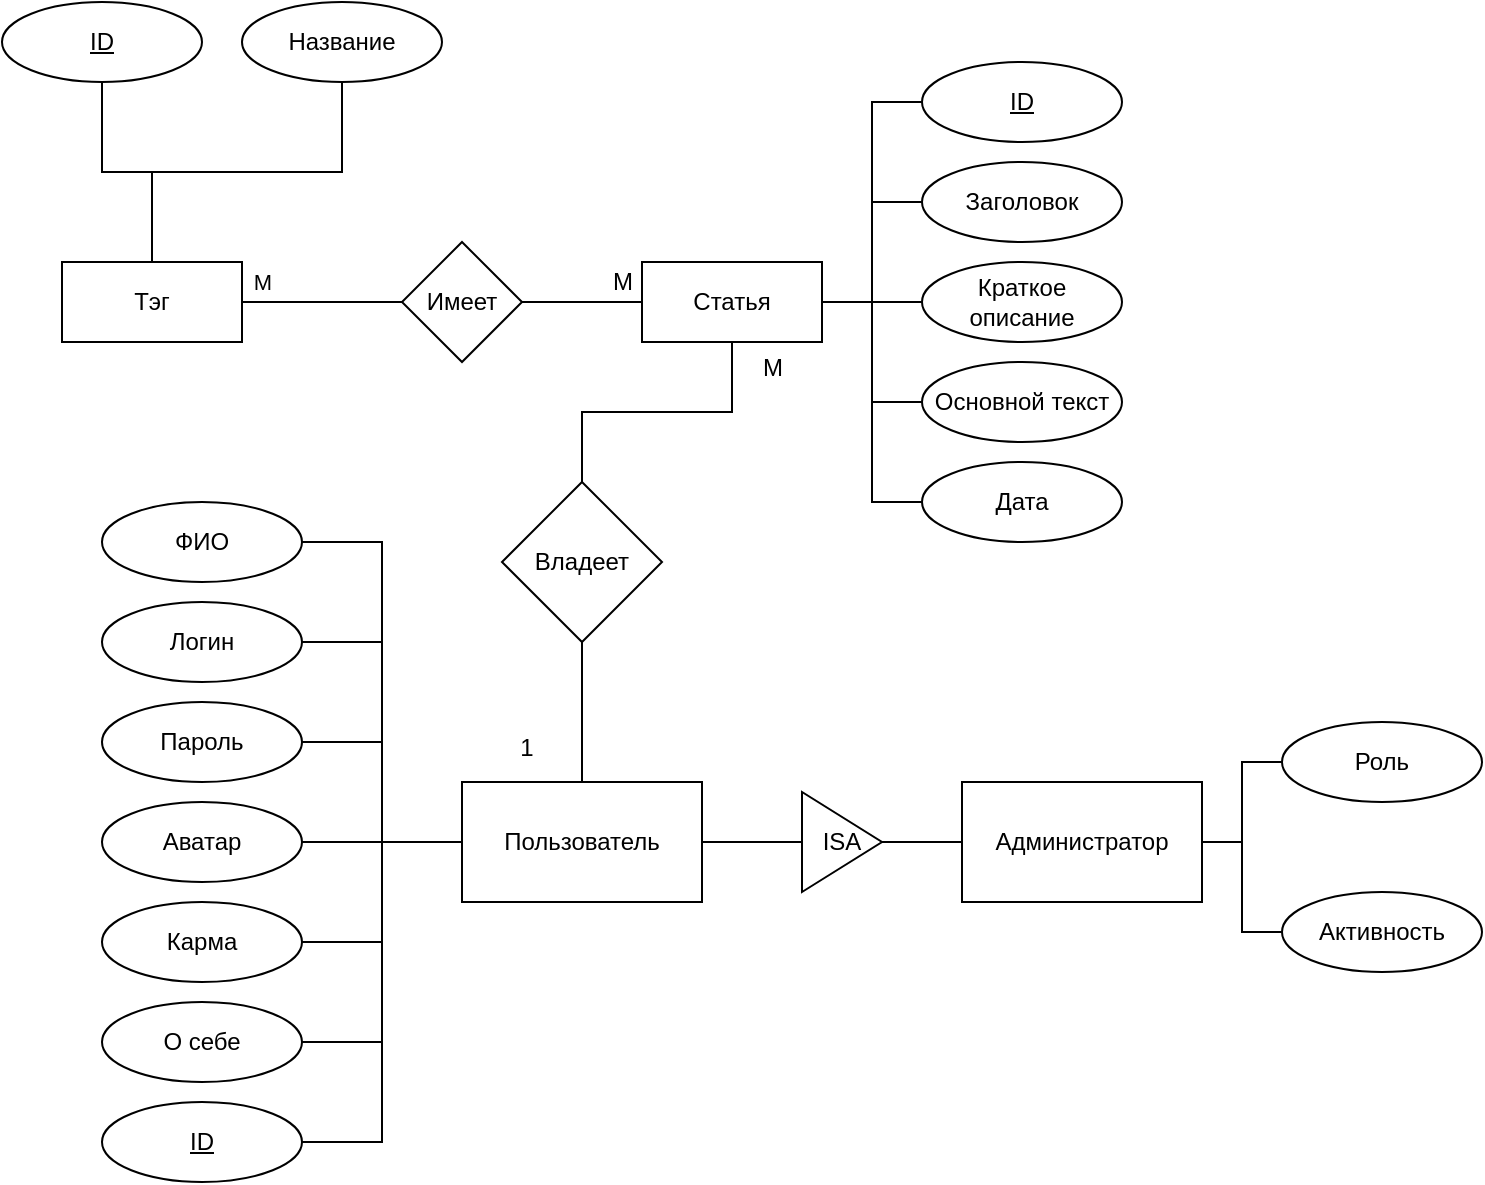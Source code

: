 <mxfile version="12.9.10" type="device" pages="2"><diagram id="lEowjX8ViLd82cncgzZ5" name="er"><mxGraphModel dx="946" dy="725" grid="1" gridSize="10" guides="1" tooltips="1" connect="1" arrows="1" fold="1" page="1" pageScale="1" pageWidth="827" pageHeight="1169" math="0" shadow="0"><root><mxCell id="0"/><mxCell id="1" parent="0"/><mxCell id="kFiDYUsqd3SKsw2E43Vf-11" style="edgeStyle=orthogonalEdgeStyle;rounded=0;orthogonalLoop=1;jettySize=auto;html=1;entryX=1;entryY=0.5;entryDx=0;entryDy=0;endArrow=none;endFill=0;" parent="1" source="kFiDYUsqd3SKsw2E43Vf-1" target="kFiDYUsqd3SKsw2E43Vf-6" edge="1"><mxGeometry relative="1" as="geometry"/></mxCell><mxCell id="kFiDYUsqd3SKsw2E43Vf-12" style="edgeStyle=orthogonalEdgeStyle;rounded=0;orthogonalLoop=1;jettySize=auto;html=1;entryX=1;entryY=0.5;entryDx=0;entryDy=0;endArrow=none;endFill=0;" parent="1" source="kFiDYUsqd3SKsw2E43Vf-1" target="kFiDYUsqd3SKsw2E43Vf-7" edge="1"><mxGeometry relative="1" as="geometry"/></mxCell><mxCell id="kFiDYUsqd3SKsw2E43Vf-13" style="edgeStyle=orthogonalEdgeStyle;rounded=0;orthogonalLoop=1;jettySize=auto;html=1;entryX=1;entryY=0.5;entryDx=0;entryDy=0;endArrow=none;endFill=0;" parent="1" source="kFiDYUsqd3SKsw2E43Vf-1" target="kFiDYUsqd3SKsw2E43Vf-8" edge="1"><mxGeometry relative="1" as="geometry"/></mxCell><mxCell id="kFiDYUsqd3SKsw2E43Vf-14" style="edgeStyle=orthogonalEdgeStyle;rounded=0;orthogonalLoop=1;jettySize=auto;html=1;entryX=1;entryY=0.5;entryDx=0;entryDy=0;endArrow=none;endFill=0;" parent="1" source="kFiDYUsqd3SKsw2E43Vf-1" target="kFiDYUsqd3SKsw2E43Vf-9" edge="1"><mxGeometry relative="1" as="geometry"/></mxCell><mxCell id="kFiDYUsqd3SKsw2E43Vf-25" style="edgeStyle=orthogonalEdgeStyle;rounded=0;orthogonalLoop=1;jettySize=auto;html=1;endArrow=none;endFill=0;" parent="1" source="kFiDYUsqd3SKsw2E43Vf-1" target="kFiDYUsqd3SKsw2E43Vf-24" edge="1"><mxGeometry relative="1" as="geometry"/></mxCell><mxCell id="kFiDYUsqd3SKsw2E43Vf-28" value="1" style="text;html=1;align=center;verticalAlign=middle;resizable=0;points=[];" parent="kFiDYUsqd3SKsw2E43Vf-25" vertex="1" connectable="0"><mxGeometry x="0.217" relative="1" as="geometry"><mxPoint x="-28" y="25" as="offset"/></mxGeometry></mxCell><mxCell id="kFiDYUsqd3SKsw2E43Vf-36" style="edgeStyle=orthogonalEdgeStyle;rounded=0;orthogonalLoop=1;jettySize=auto;html=1;entryX=1;entryY=0.5;entryDx=0;entryDy=0;endArrow=none;endFill=0;" parent="1" source="kFiDYUsqd3SKsw2E43Vf-1" target="kFiDYUsqd3SKsw2E43Vf-35" edge="1"><mxGeometry relative="1" as="geometry"/></mxCell><mxCell id="kFiDYUsqd3SKsw2E43Vf-52" style="edgeStyle=orthogonalEdgeStyle;rounded=0;orthogonalLoop=1;jettySize=auto;html=1;entryX=1;entryY=0.5;entryDx=0;entryDy=0;endArrow=none;endFill=0;" parent="1" source="kFiDYUsqd3SKsw2E43Vf-1" target="kFiDYUsqd3SKsw2E43Vf-51" edge="1"><mxGeometry relative="1" as="geometry"/></mxCell><mxCell id="kFiDYUsqd3SKsw2E43Vf-1" value="Пользователь" style="rounded=0;whiteSpace=wrap;html=1;" parent="1" vertex="1"><mxGeometry x="240" y="560" width="120" height="60" as="geometry"/></mxCell><mxCell id="kFiDYUsqd3SKsw2E43Vf-18" style="edgeStyle=orthogonalEdgeStyle;rounded=0;orthogonalLoop=1;jettySize=auto;html=1;entryX=1;entryY=0.5;entryDx=0;entryDy=0;endArrow=none;endFill=0;" parent="1" source="kFiDYUsqd3SKsw2E43Vf-2" target="kFiDYUsqd3SKsw2E43Vf-16" edge="1"><mxGeometry relative="1" as="geometry"/></mxCell><mxCell id="kFiDYUsqd3SKsw2E43Vf-22" style="edgeStyle=orthogonalEdgeStyle;rounded=0;orthogonalLoop=1;jettySize=auto;html=1;endArrow=none;endFill=0;" parent="1" source="kFiDYUsqd3SKsw2E43Vf-2" target="kFiDYUsqd3SKsw2E43Vf-20" edge="1"><mxGeometry relative="1" as="geometry"/></mxCell><mxCell id="kFiDYUsqd3SKsw2E43Vf-23" style="edgeStyle=orthogonalEdgeStyle;rounded=0;orthogonalLoop=1;jettySize=auto;html=1;endArrow=none;endFill=0;" parent="1" source="kFiDYUsqd3SKsw2E43Vf-2" target="kFiDYUsqd3SKsw2E43Vf-21" edge="1"><mxGeometry relative="1" as="geometry"/></mxCell><mxCell id="kFiDYUsqd3SKsw2E43Vf-2" value="Администратор" style="rounded=0;whiteSpace=wrap;html=1;" parent="1" vertex="1"><mxGeometry x="490" y="560" width="120" height="60" as="geometry"/></mxCell><mxCell id="kFiDYUsqd3SKsw2E43Vf-45" style="edgeStyle=orthogonalEdgeStyle;rounded=0;orthogonalLoop=1;jettySize=auto;html=1;entryX=0;entryY=0.5;entryDx=0;entryDy=0;endArrow=none;endFill=0;" parent="1" source="kFiDYUsqd3SKsw2E43Vf-3" target="kFiDYUsqd3SKsw2E43Vf-40" edge="1"><mxGeometry relative="1" as="geometry"/></mxCell><mxCell id="kFiDYUsqd3SKsw2E43Vf-46" style="edgeStyle=orthogonalEdgeStyle;rounded=0;orthogonalLoop=1;jettySize=auto;html=1;entryX=0;entryY=0.5;entryDx=0;entryDy=0;endArrow=none;endFill=0;" parent="1" source="kFiDYUsqd3SKsw2E43Vf-3" target="kFiDYUsqd3SKsw2E43Vf-41" edge="1"><mxGeometry relative="1" as="geometry"/></mxCell><mxCell id="kFiDYUsqd3SKsw2E43Vf-48" style="edgeStyle=orthogonalEdgeStyle;rounded=0;orthogonalLoop=1;jettySize=auto;html=1;entryX=0;entryY=0.5;entryDx=0;entryDy=0;endArrow=none;endFill=0;" parent="1" source="kFiDYUsqd3SKsw2E43Vf-3" target="kFiDYUsqd3SKsw2E43Vf-42" edge="1"><mxGeometry relative="1" as="geometry"/></mxCell><mxCell id="kFiDYUsqd3SKsw2E43Vf-49" style="edgeStyle=orthogonalEdgeStyle;rounded=0;orthogonalLoop=1;jettySize=auto;html=1;entryX=0;entryY=0.5;entryDx=0;entryDy=0;endArrow=none;endFill=0;" parent="1" source="kFiDYUsqd3SKsw2E43Vf-3" target="kFiDYUsqd3SKsw2E43Vf-43" edge="1"><mxGeometry relative="1" as="geometry"/></mxCell><mxCell id="kFiDYUsqd3SKsw2E43Vf-50" style="edgeStyle=orthogonalEdgeStyle;rounded=0;orthogonalLoop=1;jettySize=auto;html=1;entryX=0;entryY=0.5;entryDx=0;entryDy=0;endArrow=none;endFill=0;" parent="1" source="kFiDYUsqd3SKsw2E43Vf-3" target="kFiDYUsqd3SKsw2E43Vf-44" edge="1"><mxGeometry relative="1" as="geometry"/></mxCell><mxCell id="kFiDYUsqd3SKsw2E43Vf-3" value="Статья" style="rounded=0;whiteSpace=wrap;html=1;" parent="1" vertex="1"><mxGeometry x="330" y="300" width="90" height="40" as="geometry"/></mxCell><mxCell id="kFiDYUsqd3SKsw2E43Vf-38" style="edgeStyle=orthogonalEdgeStyle;rounded=0;orthogonalLoop=1;jettySize=auto;html=1;endArrow=none;endFill=0;" parent="1" source="kFiDYUsqd3SKsw2E43Vf-4" target="kFiDYUsqd3SKsw2E43Vf-34" edge="1"><mxGeometry relative="1" as="geometry"/></mxCell><mxCell id="kFiDYUsqd3SKsw2E43Vf-39" style="edgeStyle=orthogonalEdgeStyle;rounded=0;orthogonalLoop=1;jettySize=auto;html=1;endArrow=none;endFill=0;" parent="1" source="kFiDYUsqd3SKsw2E43Vf-4" target="kFiDYUsqd3SKsw2E43Vf-37" edge="1"><mxGeometry relative="1" as="geometry"/></mxCell><mxCell id="kFiDYUsqd3SKsw2E43Vf-4" value="Тэг" style="rounded=0;whiteSpace=wrap;html=1;" parent="1" vertex="1"><mxGeometry x="40" y="300" width="90" height="40" as="geometry"/></mxCell><mxCell id="kFiDYUsqd3SKsw2E43Vf-10" style="edgeStyle=orthogonalEdgeStyle;rounded=0;orthogonalLoop=1;jettySize=auto;html=1;entryX=0;entryY=0.5;entryDx=0;entryDy=0;endArrow=none;endFill=0;" parent="1" source="kFiDYUsqd3SKsw2E43Vf-5" target="kFiDYUsqd3SKsw2E43Vf-1" edge="1"><mxGeometry relative="1" as="geometry"/></mxCell><mxCell id="kFiDYUsqd3SKsw2E43Vf-5" value="Логин" style="ellipse;whiteSpace=wrap;html=1;" parent="1" vertex="1"><mxGeometry x="60" y="470" width="100" height="40" as="geometry"/></mxCell><mxCell id="kFiDYUsqd3SKsw2E43Vf-6" value="Пароль" style="ellipse;whiteSpace=wrap;html=1;" parent="1" vertex="1"><mxGeometry x="60" y="520" width="100" height="40" as="geometry"/></mxCell><mxCell id="kFiDYUsqd3SKsw2E43Vf-7" value="Аватар" style="ellipse;whiteSpace=wrap;html=1;" parent="1" vertex="1"><mxGeometry x="60" y="570" width="100" height="40" as="geometry"/></mxCell><mxCell id="kFiDYUsqd3SKsw2E43Vf-8" value="Карма" style="ellipse;whiteSpace=wrap;html=1;" parent="1" vertex="1"><mxGeometry x="60" y="620" width="100" height="40" as="geometry"/></mxCell><mxCell id="kFiDYUsqd3SKsw2E43Vf-9" value="О себе" style="ellipse;whiteSpace=wrap;html=1;" parent="1" vertex="1"><mxGeometry x="60" y="670" width="100" height="40" as="geometry"/></mxCell><mxCell id="kFiDYUsqd3SKsw2E43Vf-19" style="edgeStyle=orthogonalEdgeStyle;rounded=0;orthogonalLoop=1;jettySize=auto;html=1;entryX=1;entryY=0.5;entryDx=0;entryDy=0;endArrow=none;endFill=0;" parent="1" source="kFiDYUsqd3SKsw2E43Vf-16" target="kFiDYUsqd3SKsw2E43Vf-1" edge="1"><mxGeometry relative="1" as="geometry"/></mxCell><mxCell id="kFiDYUsqd3SKsw2E43Vf-16" value="ISA" style="triangle;whiteSpace=wrap;html=1;flipV=1;flipH=0;" parent="1" vertex="1"><mxGeometry x="410" y="565" width="40" height="50" as="geometry"/></mxCell><mxCell id="kFiDYUsqd3SKsw2E43Vf-20" value="Роль" style="ellipse;whiteSpace=wrap;html=1;" parent="1" vertex="1"><mxGeometry x="650" y="530" width="100" height="40" as="geometry"/></mxCell><mxCell id="kFiDYUsqd3SKsw2E43Vf-21" value="Активность" style="ellipse;whiteSpace=wrap;html=1;" parent="1" vertex="1"><mxGeometry x="650" y="615" width="100" height="40" as="geometry"/></mxCell><mxCell id="kFiDYUsqd3SKsw2E43Vf-26" style="edgeStyle=orthogonalEdgeStyle;rounded=0;orthogonalLoop=1;jettySize=auto;html=1;endArrow=none;endFill=0;" parent="1" source="kFiDYUsqd3SKsw2E43Vf-24" target="kFiDYUsqd3SKsw2E43Vf-3" edge="1"><mxGeometry relative="1" as="geometry"/></mxCell><mxCell id="kFiDYUsqd3SKsw2E43Vf-27" value="М" style="text;html=1;align=center;verticalAlign=middle;resizable=0;points=[];" parent="kFiDYUsqd3SKsw2E43Vf-26" vertex="1" connectable="0"><mxGeometry x="-0.527" y="2" relative="1" as="geometry"><mxPoint x="97" y="-23" as="offset"/></mxGeometry></mxCell><mxCell id="kFiDYUsqd3SKsw2E43Vf-24" value="Владеет" style="rhombus;whiteSpace=wrap;html=1;" parent="1" vertex="1"><mxGeometry x="260" y="410" width="80" height="80" as="geometry"/></mxCell><mxCell id="kFiDYUsqd3SKsw2E43Vf-30" style="edgeStyle=orthogonalEdgeStyle;rounded=0;orthogonalLoop=1;jettySize=auto;html=1;entryX=0;entryY=0.5;entryDx=0;entryDy=0;endArrow=none;endFill=0;" parent="1" source="kFiDYUsqd3SKsw2E43Vf-29" target="kFiDYUsqd3SKsw2E43Vf-3" edge="1"><mxGeometry relative="1" as="geometry"/></mxCell><mxCell id="kFiDYUsqd3SKsw2E43Vf-32" value="&lt;span style=&quot;color: rgba(0 , 0 , 0 , 0) ; font-family: monospace ; font-size: 0px&quot;&gt;%3CmxGraphModel%3E%3Croot%3E%3CmxCell%20id%3D%220%22%2F%3E%3CmxCell%20id%3D%221%22%20parent%3D%220%22%2F%3E%3CmxCell%20id%3D%222%22%20value%3D%22%22%20style%3D%22ellipse%3BwhiteSpace%3Dwrap%3Bhtml%3D1%3B%22%20vertex%3D%221%22%20parent%3D%221%22%3E%3CmxGeometry%20x%3D%22100%22%20y%3D%22580%22%20width%3D%22100%22%20height%3D%2240%22%20as%3D%22geometry%22%2F%3E%3C%2FmxCell%3E%3C%2Froot%3E%3C%2FmxGraphModel%3М&lt;/span&gt;" style="text;html=1;align=center;verticalAlign=middle;resizable=0;points=[];" parent="kFiDYUsqd3SKsw2E43Vf-30" vertex="1" connectable="0"><mxGeometry x="-0.233" y="4" relative="1" as="geometry"><mxPoint as="offset"/></mxGeometry></mxCell><mxCell id="kFiDYUsqd3SKsw2E43Vf-33" value="М" style="text;html=1;align=center;verticalAlign=middle;resizable=0;points=[];" parent="kFiDYUsqd3SKsw2E43Vf-30" vertex="1" connectable="0"><mxGeometry x="0.033" relative="1" as="geometry"><mxPoint x="19" y="-10" as="offset"/></mxGeometry></mxCell><mxCell id="kFiDYUsqd3SKsw2E43Vf-31" value="М" style="edgeStyle=orthogonalEdgeStyle;rounded=0;orthogonalLoop=1;jettySize=auto;html=1;entryX=1;entryY=0.5;entryDx=0;entryDy=0;endArrow=none;endFill=0;" parent="1" source="kFiDYUsqd3SKsw2E43Vf-29" target="kFiDYUsqd3SKsw2E43Vf-4" edge="1"><mxGeometry x="0.75" y="-10" relative="1" as="geometry"><mxPoint as="offset"/></mxGeometry></mxCell><mxCell id="kFiDYUsqd3SKsw2E43Vf-29" value="Имеет" style="rhombus;whiteSpace=wrap;html=1;" parent="1" vertex="1"><mxGeometry x="210" y="290" width="60" height="60" as="geometry"/></mxCell><mxCell id="kFiDYUsqd3SKsw2E43Vf-34" value="&lt;u&gt;ID&lt;/u&gt;" style="ellipse;whiteSpace=wrap;html=1;" parent="1" vertex="1"><mxGeometry x="10" y="170" width="100" height="40" as="geometry"/></mxCell><mxCell id="kFiDYUsqd3SKsw2E43Vf-35" value="&lt;u&gt;ID&lt;/u&gt;" style="ellipse;whiteSpace=wrap;html=1;" parent="1" vertex="1"><mxGeometry x="60" y="720" width="100" height="40" as="geometry"/></mxCell><mxCell id="kFiDYUsqd3SKsw2E43Vf-37" value="Название" style="ellipse;whiteSpace=wrap;html=1;" parent="1" vertex="1"><mxGeometry x="130" y="170" width="100" height="40" as="geometry"/></mxCell><mxCell id="kFiDYUsqd3SKsw2E43Vf-40" value="&lt;u&gt;ID&lt;/u&gt;" style="ellipse;whiteSpace=wrap;html=1;" parent="1" vertex="1"><mxGeometry x="470" y="200" width="100" height="40" as="geometry"/></mxCell><mxCell id="kFiDYUsqd3SKsw2E43Vf-41" value="Заголовок" style="ellipse;whiteSpace=wrap;html=1;" parent="1" vertex="1"><mxGeometry x="470" y="250" width="100" height="40" as="geometry"/></mxCell><mxCell id="kFiDYUsqd3SKsw2E43Vf-42" value="Краткое описание" style="ellipse;whiteSpace=wrap;html=1;" parent="1" vertex="1"><mxGeometry x="470" y="300" width="100" height="40" as="geometry"/></mxCell><mxCell id="kFiDYUsqd3SKsw2E43Vf-43" value="Основной текст" style="ellipse;whiteSpace=wrap;html=1;" parent="1" vertex="1"><mxGeometry x="470" y="350" width="100" height="40" as="geometry"/></mxCell><mxCell id="kFiDYUsqd3SKsw2E43Vf-44" value="Дата" style="ellipse;whiteSpace=wrap;html=1;" parent="1" vertex="1"><mxGeometry x="470" y="400" width="100" height="40" as="geometry"/></mxCell><mxCell id="kFiDYUsqd3SKsw2E43Vf-51" value="ФИО" style="ellipse;whiteSpace=wrap;html=1;" parent="1" vertex="1"><mxGeometry x="60" y="420" width="100" height="40" as="geometry"/></mxCell></root></mxGraphModel></diagram><diagram id="6i7aoUXp38HvsLwtmIfR" name="xml"><mxGraphModel dx="946" dy="725" grid="1" gridSize="10" guides="1" tooltips="1" connect="1" arrows="1" fold="1" page="1" pageScale="1" pageWidth="827" pageHeight="1169" math="0" shadow="0"><root><mxCell id="UHsbfCLpisCZOgm-Kiiq-0"/><mxCell id="UHsbfCLpisCZOgm-Kiiq-1" parent="UHsbfCLpisCZOgm-Kiiq-0"/><mxCell id="_sP8J8ToSwRJMClWZIQv-33" style="rounded=0;orthogonalLoop=1;jettySize=auto;html=1;endArrow=blockThin;endFill=1;" parent="UHsbfCLpisCZOgm-Kiiq-1" source="_sP8J8ToSwRJMClWZIQv-0" target="_sP8J8ToSwRJMClWZIQv-2" edge="1"><mxGeometry relative="1" as="geometry"/></mxCell><mxCell id="_sP8J8ToSwRJMClWZIQv-34" style="edgeStyle=none;rounded=0;orthogonalLoop=1;jettySize=auto;html=1;endArrow=blockThin;endFill=1;" parent="UHsbfCLpisCZOgm-Kiiq-1" source="_sP8J8ToSwRJMClWZIQv-0" target="_sP8J8ToSwRJMClWZIQv-3" edge="1"><mxGeometry relative="1" as="geometry"/></mxCell><mxCell id="_sP8J8ToSwRJMClWZIQv-35" style="edgeStyle=none;rounded=0;orthogonalLoop=1;jettySize=auto;html=1;entryX=0;entryY=0;entryDx=0;entryDy=0;endArrow=blockThin;endFill=1;" parent="UHsbfCLpisCZOgm-Kiiq-1" source="_sP8J8ToSwRJMClWZIQv-0" target="_sP8J8ToSwRJMClWZIQv-4" edge="1"><mxGeometry relative="1" as="geometry"/></mxCell><mxCell id="_sP8J8ToSwRJMClWZIQv-0" value="" style="ellipse;whiteSpace=wrap;html=1;aspect=fixed;" parent="UHsbfCLpisCZOgm-Kiiq-1" vertex="1"><mxGeometry x="414" y="40" width="30" height="30" as="geometry"/></mxCell><mxCell id="_sP8J8ToSwRJMClWZIQv-44" style="edgeStyle=none;rounded=0;orthogonalLoop=1;jettySize=auto;html=1;endArrow=blockThin;endFill=1;" parent="UHsbfCLpisCZOgm-Kiiq-1" source="_sP8J8ToSwRJMClWZIQv-2" target="_sP8J8ToSwRJMClWZIQv-24" edge="1"><mxGeometry relative="1" as="geometry"/></mxCell><mxCell id="_sP8J8ToSwRJMClWZIQv-67" value="middle_name" style="text;html=1;align=center;verticalAlign=middle;resizable=0;points=[];" parent="_sP8J8ToSwRJMClWZIQv-44" vertex="1" connectable="0"><mxGeometry x="0.714" y="-4" relative="1" as="geometry"><mxPoint y="-20.59" as="offset"/></mxGeometry></mxCell><mxCell id="_sP8J8ToSwRJMClWZIQv-45" style="edgeStyle=none;rounded=0;orthogonalLoop=1;jettySize=auto;html=1;endArrow=blockThin;endFill=1;" parent="UHsbfCLpisCZOgm-Kiiq-1" source="_sP8J8ToSwRJMClWZIQv-2" target="_sP8J8ToSwRJMClWZIQv-23" edge="1"><mxGeometry relative="1" as="geometry"/></mxCell><mxCell id="_sP8J8ToSwRJMClWZIQv-66" value="last_name" style="text;html=1;align=center;verticalAlign=middle;resizable=0;points=[];" parent="_sP8J8ToSwRJMClWZIQv-45" vertex="1" connectable="0"><mxGeometry x="0.495" y="-1" relative="1" as="geometry"><mxPoint x="6.64" y="-7.49" as="offset"/></mxGeometry></mxCell><mxCell id="_sP8J8ToSwRJMClWZIQv-46" style="edgeStyle=none;rounded=0;orthogonalLoop=1;jettySize=auto;html=1;endArrow=blockThin;endFill=1;" parent="UHsbfCLpisCZOgm-Kiiq-1" source="_sP8J8ToSwRJMClWZIQv-2" target="_sP8J8ToSwRJMClWZIQv-22" edge="1"><mxGeometry relative="1" as="geometry"/></mxCell><mxCell id="_sP8J8ToSwRJMClWZIQv-65" value="first_name" style="text;html=1;align=center;verticalAlign=middle;resizable=0;points=[];" parent="_sP8J8ToSwRJMClWZIQv-46" vertex="1" connectable="0"><mxGeometry x="0.79" y="-1" relative="1" as="geometry"><mxPoint as="offset"/></mxGeometry></mxCell><mxCell id="_sP8J8ToSwRJMClWZIQv-47" style="edgeStyle=none;rounded=0;orthogonalLoop=1;jettySize=auto;html=1;endArrow=blockThin;endFill=1;" parent="UHsbfCLpisCZOgm-Kiiq-1" source="_sP8J8ToSwRJMClWZIQv-2" target="_sP8J8ToSwRJMClWZIQv-21" edge="1"><mxGeometry relative="1" as="geometry"/></mxCell><mxCell id="_sP8J8ToSwRJMClWZIQv-64" value="login" style="text;html=1;align=center;verticalAlign=middle;resizable=0;points=[];" parent="_sP8J8ToSwRJMClWZIQv-47" vertex="1" connectable="0"><mxGeometry x="0.714" y="2" relative="1" as="geometry"><mxPoint as="offset"/></mxGeometry></mxCell><mxCell id="_sP8J8ToSwRJMClWZIQv-48" style="edgeStyle=none;rounded=0;orthogonalLoop=1;jettySize=auto;html=1;endArrow=blockThin;endFill=1;" parent="UHsbfCLpisCZOgm-Kiiq-1" source="_sP8J8ToSwRJMClWZIQv-2" target="_sP8J8ToSwRJMClWZIQv-20" edge="1"><mxGeometry relative="1" as="geometry"/></mxCell><mxCell id="_sP8J8ToSwRJMClWZIQv-63" value="password" style="text;html=1;align=center;verticalAlign=middle;resizable=0;points=[];" parent="_sP8J8ToSwRJMClWZIQv-48" vertex="1" connectable="0"><mxGeometry x="0.587" y="-3" relative="1" as="geometry"><mxPoint as="offset"/></mxGeometry></mxCell><mxCell id="_sP8J8ToSwRJMClWZIQv-49" style="edgeStyle=none;rounded=0;orthogonalLoop=1;jettySize=auto;html=1;endArrow=blockThin;endFill=1;" parent="UHsbfCLpisCZOgm-Kiiq-1" source="_sP8J8ToSwRJMClWZIQv-2" target="_sP8J8ToSwRJMClWZIQv-19" edge="1"><mxGeometry relative="1" as="geometry"/></mxCell><mxCell id="_sP8J8ToSwRJMClWZIQv-62" value="avatar" style="text;html=1;align=center;verticalAlign=middle;resizable=0;points=[];" parent="_sP8J8ToSwRJMClWZIQv-49" vertex="1" connectable="0"><mxGeometry x="0.519" y="-2" relative="1" as="geometry"><mxPoint y="-1" as="offset"/></mxGeometry></mxCell><mxCell id="_sP8J8ToSwRJMClWZIQv-50" style="edgeStyle=none;rounded=0;orthogonalLoop=1;jettySize=auto;html=1;endArrow=blockThin;endFill=1;" parent="UHsbfCLpisCZOgm-Kiiq-1" source="_sP8J8ToSwRJMClWZIQv-2" target="_sP8J8ToSwRJMClWZIQv-8" edge="1"><mxGeometry relative="1" as="geometry"/></mxCell><mxCell id="_sP8J8ToSwRJMClWZIQv-61" value="karma" style="text;html=1;align=center;verticalAlign=middle;resizable=0;points=[];" parent="_sP8J8ToSwRJMClWZIQv-50" vertex="1" connectable="0"><mxGeometry x="0.365" y="-1" relative="1" as="geometry"><mxPoint as="offset"/></mxGeometry></mxCell><mxCell id="_sP8J8ToSwRJMClWZIQv-51" style="edgeStyle=none;rounded=0;orthogonalLoop=1;jettySize=auto;html=1;endArrow=blockThin;endFill=1;" parent="UHsbfCLpisCZOgm-Kiiq-1" source="_sP8J8ToSwRJMClWZIQv-2" target="_sP8J8ToSwRJMClWZIQv-7" edge="1"><mxGeometry relative="1" as="geometry"/></mxCell><mxCell id="_sP8J8ToSwRJMClWZIQv-60" value="about" style="text;html=1;align=center;verticalAlign=middle;resizable=0;points=[];" parent="_sP8J8ToSwRJMClWZIQv-51" vertex="1" connectable="0"><mxGeometry x="0.585" relative="1" as="geometry"><mxPoint as="offset"/></mxGeometry></mxCell><mxCell id="_sP8J8ToSwRJMClWZIQv-52" style="edgeStyle=none;rounded=0;orthogonalLoop=1;jettySize=auto;html=1;endArrow=blockThin;endFill=1;" parent="UHsbfCLpisCZOgm-Kiiq-1" source="_sP8J8ToSwRJMClWZIQv-2" target="_sP8J8ToSwRJMClWZIQv-6" edge="1"><mxGeometry relative="1" as="geometry"/></mxCell><mxCell id="_sP8J8ToSwRJMClWZIQv-59" value="ID" style="text;html=1;align=center;verticalAlign=middle;resizable=0;points=[];" parent="_sP8J8ToSwRJMClWZIQv-52" vertex="1" connectable="0"><mxGeometry x="0.169" y="-1" relative="1" as="geometry"><mxPoint as="offset"/></mxGeometry></mxCell><mxCell id="1_r6VEVIUleIMH9D5X8i-0" style="edgeStyle=none;rounded=0;orthogonalLoop=1;jettySize=auto;html=1;endArrow=blockThin;endFill=1;" parent="UHsbfCLpisCZOgm-Kiiq-1" source="_sP8J8ToSwRJMClWZIQv-2" target="_sP8J8ToSwRJMClWZIQv-3" edge="1"><mxGeometry relative="1" as="geometry"/></mxCell><mxCell id="1_r6VEVIUleIMH9D5X8i-1" value="Владеет" style="text;html=1;align=center;verticalAlign=middle;resizable=0;points=[];" parent="1_r6VEVIUleIMH9D5X8i-0" vertex="1" connectable="0"><mxGeometry x="0.139" y="1" relative="1" as="geometry"><mxPoint x="-9" y="-14" as="offset"/></mxGeometry></mxCell><mxCell id="_sP8J8ToSwRJMClWZIQv-2" value="" style="ellipse;whiteSpace=wrap;html=1;aspect=fixed;" parent="UHsbfCLpisCZOgm-Kiiq-1" vertex="1"><mxGeometry x="210" y="180" width="30" height="30" as="geometry"/></mxCell><mxCell id="_sP8J8ToSwRJMClWZIQv-39" style="edgeStyle=none;rounded=0;orthogonalLoop=1;jettySize=auto;html=1;endArrow=blockThin;endFill=1;" parent="UHsbfCLpisCZOgm-Kiiq-1" source="_sP8J8ToSwRJMClWZIQv-3" target="_sP8J8ToSwRJMClWZIQv-30" edge="1"><mxGeometry relative="1" as="geometry"/></mxCell><mxCell id="_sP8J8ToSwRJMClWZIQv-77" value="ID" style="text;html=1;align=center;verticalAlign=middle;resizable=0;points=[];" parent="_sP8J8ToSwRJMClWZIQv-39" vertex="1" connectable="0"><mxGeometry x="0.282" y="2" relative="1" as="geometry"><mxPoint as="offset"/></mxGeometry></mxCell><mxCell id="_sP8J8ToSwRJMClWZIQv-40" style="edgeStyle=none;rounded=0;orthogonalLoop=1;jettySize=auto;html=1;endArrow=blockThin;endFill=1;" parent="UHsbfCLpisCZOgm-Kiiq-1" source="_sP8J8ToSwRJMClWZIQv-3" target="_sP8J8ToSwRJMClWZIQv-29" edge="1"><mxGeometry relative="1" as="geometry"/></mxCell><mxCell id="_sP8J8ToSwRJMClWZIQv-79" value="header" style="text;html=1;align=center;verticalAlign=middle;resizable=0;points=[];" parent="_sP8J8ToSwRJMClWZIQv-40" vertex="1" connectable="0"><mxGeometry x="0.167" y="2" relative="1" as="geometry"><mxPoint as="offset"/></mxGeometry></mxCell><mxCell id="_sP8J8ToSwRJMClWZIQv-41" style="edgeStyle=none;rounded=0;orthogonalLoop=1;jettySize=auto;html=1;endArrow=blockThin;endFill=1;" parent="UHsbfCLpisCZOgm-Kiiq-1" source="_sP8J8ToSwRJMClWZIQv-3" target="_sP8J8ToSwRJMClWZIQv-28" edge="1"><mxGeometry relative="1" as="geometry"/></mxCell><mxCell id="_sP8J8ToSwRJMClWZIQv-81" value="short_topic" style="text;html=1;align=center;verticalAlign=middle;resizable=0;points=[];" parent="_sP8J8ToSwRJMClWZIQv-41" vertex="1" connectable="0"><mxGeometry x="0.102" y="2" relative="1" as="geometry"><mxPoint x="-0.73" y="27.76" as="offset"/></mxGeometry></mxCell><mxCell id="_sP8J8ToSwRJMClWZIQv-42" style="edgeStyle=none;rounded=0;orthogonalLoop=1;jettySize=auto;html=1;endArrow=blockThin;endFill=1;" parent="UHsbfCLpisCZOgm-Kiiq-1" source="_sP8J8ToSwRJMClWZIQv-3" target="_sP8J8ToSwRJMClWZIQv-27" edge="1"><mxGeometry relative="1" as="geometry"/></mxCell><mxCell id="_sP8J8ToSwRJMClWZIQv-82" value="main_topic" style="text;html=1;align=center;verticalAlign=middle;resizable=0;points=[];" parent="_sP8J8ToSwRJMClWZIQv-42" vertex="1" connectable="0"><mxGeometry x="0.409" y="2" relative="1" as="geometry"><mxPoint as="offset"/></mxGeometry></mxCell><mxCell id="_sP8J8ToSwRJMClWZIQv-43" style="edgeStyle=none;rounded=0;orthogonalLoop=1;jettySize=auto;html=1;endArrow=blockThin;endFill=1;" parent="UHsbfCLpisCZOgm-Kiiq-1" source="_sP8J8ToSwRJMClWZIQv-3" target="_sP8J8ToSwRJMClWZIQv-26" edge="1"><mxGeometry relative="1" as="geometry"/></mxCell><mxCell id="_sP8J8ToSwRJMClWZIQv-83" value="date" style="text;html=1;align=center;verticalAlign=middle;resizable=0;points=[];" parent="_sP8J8ToSwRJMClWZIQv-43" vertex="1" connectable="0"><mxGeometry x="-0.035" y="-1" relative="1" as="geometry"><mxPoint as="offset"/></mxGeometry></mxCell><mxCell id="1_r6VEVIUleIMH9D5X8i-2" style="edgeStyle=none;rounded=0;orthogonalLoop=1;jettySize=auto;html=1;entryX=0;entryY=0.5;entryDx=0;entryDy=0;endArrow=blockThin;endFill=1;" parent="UHsbfCLpisCZOgm-Kiiq-1" source="_sP8J8ToSwRJMClWZIQv-3" target="_sP8J8ToSwRJMClWZIQv-4" edge="1"><mxGeometry relative="1" as="geometry"/></mxCell><mxCell id="_sP8J8ToSwRJMClWZIQv-3" value="" style="ellipse;whiteSpace=wrap;html=1;aspect=fixed;" parent="UHsbfCLpisCZOgm-Kiiq-1" vertex="1"><mxGeometry x="484" y="180" width="30" height="30" as="geometry"/></mxCell><mxCell id="_sP8J8ToSwRJMClWZIQv-36" style="edgeStyle=none;rounded=0;orthogonalLoop=1;jettySize=auto;html=1;entryX=0;entryY=0;entryDx=0;entryDy=0;endArrow=blockThin;endFill=1;" parent="UHsbfCLpisCZOgm-Kiiq-1" source="_sP8J8ToSwRJMClWZIQv-4" target="_sP8J8ToSwRJMClWZIQv-32" edge="1"><mxGeometry relative="1" as="geometry"/></mxCell><mxCell id="_sP8J8ToSwRJMClWZIQv-71" value="ID" style="text;html=1;align=center;verticalAlign=middle;resizable=0;points=[];" parent="_sP8J8ToSwRJMClWZIQv-36" vertex="1" connectable="0"><mxGeometry x="-0.232" y="2" relative="1" as="geometry"><mxPoint as="offset"/></mxGeometry></mxCell><mxCell id="_sP8J8ToSwRJMClWZIQv-38" style="edgeStyle=none;rounded=0;orthogonalLoop=1;jettySize=auto;html=1;endArrow=blockThin;endFill=1;" parent="UHsbfCLpisCZOgm-Kiiq-1" source="_sP8J8ToSwRJMClWZIQv-4" target="_sP8J8ToSwRJMClWZIQv-31" edge="1"><mxGeometry relative="1" as="geometry"/></mxCell><mxCell id="_sP8J8ToSwRJMClWZIQv-72" value="name" style="text;html=1;align=center;verticalAlign=middle;resizable=0;points=[];" parent="_sP8J8ToSwRJMClWZIQv-38" vertex="1" connectable="0"><mxGeometry x="-0.039" y="-4" relative="1" as="geometry"><mxPoint as="offset"/></mxGeometry></mxCell><mxCell id="1_r6VEVIUleIMH9D5X8i-3" style="edgeStyle=none;rounded=0;orthogonalLoop=1;jettySize=auto;html=1;entryX=1;entryY=0.5;entryDx=0;entryDy=0;endArrow=blockThin;endFill=1;" parent="UHsbfCLpisCZOgm-Kiiq-1" source="_sP8J8ToSwRJMClWZIQv-4" target="_sP8J8ToSwRJMClWZIQv-3" edge="1"><mxGeometry relative="1" as="geometry"/></mxCell><mxCell id="1_r6VEVIUleIMH9D5X8i-4" value="Содержится" style="text;html=1;align=center;verticalAlign=middle;resizable=0;points=[];" parent="1_r6VEVIUleIMH9D5X8i-3" vertex="1" connectable="0"><mxGeometry x="-0.038" relative="1" as="geometry"><mxPoint x="-9" y="-15" as="offset"/></mxGeometry></mxCell><mxCell id="_sP8J8ToSwRJMClWZIQv-4" value="" style="ellipse;whiteSpace=wrap;html=1;aspect=fixed;" parent="UHsbfCLpisCZOgm-Kiiq-1" vertex="1"><mxGeometry x="620" y="180" width="30" height="30" as="geometry"/></mxCell><mxCell id="_sP8J8ToSwRJMClWZIQv-6" value="" style="ellipse;whiteSpace=wrap;html=1;aspect=fixed;" parent="UHsbfCLpisCZOgm-Kiiq-1" vertex="1"><mxGeometry x="40" y="260" width="30" height="30" as="geometry"/></mxCell><mxCell id="_sP8J8ToSwRJMClWZIQv-7" value="" style="ellipse;whiteSpace=wrap;html=1;aspect=fixed;" parent="UHsbfCLpisCZOgm-Kiiq-1" vertex="1"><mxGeometry x="50" y="310" width="30" height="30" as="geometry"/></mxCell><mxCell id="_sP8J8ToSwRJMClWZIQv-8" value="" style="ellipse;whiteSpace=wrap;html=1;aspect=fixed;" parent="UHsbfCLpisCZOgm-Kiiq-1" vertex="1"><mxGeometry x="70" y="360" width="30" height="30" as="geometry"/></mxCell><mxCell id="_sP8J8ToSwRJMClWZIQv-19" value="" style="ellipse;whiteSpace=wrap;html=1;aspect=fixed;" parent="UHsbfCLpisCZOgm-Kiiq-1" vertex="1"><mxGeometry x="100" y="400" width="30" height="30" as="geometry"/></mxCell><mxCell id="_sP8J8ToSwRJMClWZIQv-20" value="" style="ellipse;whiteSpace=wrap;html=1;aspect=fixed;" parent="UHsbfCLpisCZOgm-Kiiq-1" vertex="1"><mxGeometry x="130" y="450" width="30" height="30" as="geometry"/></mxCell><mxCell id="_sP8J8ToSwRJMClWZIQv-21" value="" style="ellipse;whiteSpace=wrap;html=1;aspect=fixed;" parent="UHsbfCLpisCZOgm-Kiiq-1" vertex="1"><mxGeometry x="195" y="500" width="30" height="30" as="geometry"/></mxCell><mxCell id="_sP8J8ToSwRJMClWZIQv-22" value="" style="ellipse;whiteSpace=wrap;html=1;aspect=fixed;" parent="UHsbfCLpisCZOgm-Kiiq-1" vertex="1"><mxGeometry x="250" y="450" width="30" height="30" as="geometry"/></mxCell><mxCell id="_sP8J8ToSwRJMClWZIQv-23" value="" style="ellipse;whiteSpace=wrap;html=1;aspect=fixed;" parent="UHsbfCLpisCZOgm-Kiiq-1" vertex="1"><mxGeometry x="300" y="400" width="30" height="30" as="geometry"/></mxCell><mxCell id="_sP8J8ToSwRJMClWZIQv-24" value="" style="ellipse;whiteSpace=wrap;html=1;aspect=fixed;" parent="UHsbfCLpisCZOgm-Kiiq-1" vertex="1"><mxGeometry x="340" y="345" width="30" height="30" as="geometry"/></mxCell><mxCell id="_sP8J8ToSwRJMClWZIQv-26" value="" style="ellipse;whiteSpace=wrap;html=1;aspect=fixed;" parent="UHsbfCLpisCZOgm-Kiiq-1" vertex="1"><mxGeometry x="420" y="290" width="30" height="30" as="geometry"/></mxCell><mxCell id="_sP8J8ToSwRJMClWZIQv-27" value="" style="ellipse;whiteSpace=wrap;html=1;aspect=fixed;" parent="UHsbfCLpisCZOgm-Kiiq-1" vertex="1"><mxGeometry x="460" y="310" width="30" height="30" as="geometry"/></mxCell><mxCell id="_sP8J8ToSwRJMClWZIQv-28" value="" style="ellipse;whiteSpace=wrap;html=1;aspect=fixed;" parent="UHsbfCLpisCZOgm-Kiiq-1" vertex="1"><mxGeometry x="530" y="315" width="30" height="30" as="geometry"/></mxCell><mxCell id="_sP8J8ToSwRJMClWZIQv-29" value="" style="ellipse;whiteSpace=wrap;html=1;aspect=fixed;" parent="UHsbfCLpisCZOgm-Kiiq-1" vertex="1"><mxGeometry x="545" y="260" width="30" height="30" as="geometry"/></mxCell><mxCell id="_sP8J8ToSwRJMClWZIQv-30" value="" style="ellipse;whiteSpace=wrap;html=1;aspect=fixed;" parent="UHsbfCLpisCZOgm-Kiiq-1" vertex="1"><mxGeometry x="570" y="230" width="30" height="30" as="geometry"/></mxCell><mxCell id="_sP8J8ToSwRJMClWZIQv-31" value="" style="ellipse;whiteSpace=wrap;html=1;aspect=fixed;" parent="UHsbfCLpisCZOgm-Kiiq-1" vertex="1"><mxGeometry x="650" y="270" width="30" height="30" as="geometry"/></mxCell><mxCell id="_sP8J8ToSwRJMClWZIQv-32" value="" style="ellipse;whiteSpace=wrap;html=1;aspect=fixed;" parent="UHsbfCLpisCZOgm-Kiiq-1" vertex="1"><mxGeometry x="680" y="240" width="30" height="30" as="geometry"/></mxCell><mxCell id="_sP8J8ToSwRJMClWZIQv-53" value="Тэг" style="text;html=1;strokeColor=none;fillColor=none;align=center;verticalAlign=middle;whiteSpace=wrap;rounded=0;" parent="UHsbfCLpisCZOgm-Kiiq-1" vertex="1"><mxGeometry x="620" y="150" width="40" height="20" as="geometry"/></mxCell><mxCell id="_sP8J8ToSwRJMClWZIQv-56" value="Статья" style="text;html=1;strokeColor=none;fillColor=none;align=center;verticalAlign=middle;whiteSpace=wrap;rounded=0;" parent="UHsbfCLpisCZOgm-Kiiq-1" vertex="1"><mxGeometry x="440" y="150" width="40" height="20" as="geometry"/></mxCell><mxCell id="_sP8J8ToSwRJMClWZIQv-57" value="Пользователь" style="text;html=1;strokeColor=none;fillColor=none;align=center;verticalAlign=middle;whiteSpace=wrap;rounded=0;" parent="UHsbfCLpisCZOgm-Kiiq-1" vertex="1"><mxGeometry x="225" y="140" width="40" height="20" as="geometry"/></mxCell><mxCell id="_sP8J8ToSwRJMClWZIQv-73" value="1" style="text;html=1;strokeColor=none;fillColor=none;align=center;verticalAlign=middle;whiteSpace=wrap;rounded=0;" parent="UHsbfCLpisCZOgm-Kiiq-1" vertex="1"><mxGeometry x="710" y="270" width="40" height="20" as="geometry"/></mxCell><mxCell id="_sP8J8ToSwRJMClWZIQv-74" value="pbd" style="text;html=1;strokeColor=none;fillColor=none;align=center;verticalAlign=middle;whiteSpace=wrap;rounded=0;" parent="UHsbfCLpisCZOgm-Kiiq-1" vertex="1"><mxGeometry x="660" y="300" width="40" height="20" as="geometry"/></mxCell><mxCell id="_sP8J8ToSwRJMClWZIQv-76" value="1" style="text;html=1;strokeColor=none;fillColor=none;align=center;verticalAlign=middle;whiteSpace=wrap;rounded=0;" parent="UHsbfCLpisCZOgm-Kiiq-1" vertex="1"><mxGeometry x="580" y="270" width="40" height="20" as="geometry"/></mxCell><mxCell id="_sP8J8ToSwRJMClWZIQv-78" value="header" style="text;html=1;strokeColor=none;fillColor=none;align=center;verticalAlign=middle;whiteSpace=wrap;rounded=0;" parent="UHsbfCLpisCZOgm-Kiiq-1" vertex="1"><mxGeometry x="560" y="295" width="40" height="20" as="geometry"/></mxCell><mxCell id="_sP8J8ToSwRJMClWZIQv-80" value="short&lt;br&gt;main&lt;br&gt;topic&lt;br&gt;about&lt;br&gt;post" style="text;html=1;strokeColor=none;fillColor=none;align=center;verticalAlign=middle;whiteSpace=wrap;rounded=0;" parent="UHsbfCLpisCZOgm-Kiiq-1" vertex="1"><mxGeometry x="530" y="380" width="40" height="20" as="geometry"/></mxCell><mxCell id="_sP8J8ToSwRJMClWZIQv-84" value="main topic" style="text;html=1;strokeColor=none;fillColor=none;align=center;verticalAlign=middle;whiteSpace=wrap;rounded=0;" parent="UHsbfCLpisCZOgm-Kiiq-1" vertex="1"><mxGeometry x="460" y="350" width="40" height="20" as="geometry"/></mxCell><mxCell id="_sP8J8ToSwRJMClWZIQv-85" value="05.4.201" style="text;html=1;strokeColor=none;fillColor=none;align=center;verticalAlign=middle;whiteSpace=wrap;rounded=0;" parent="UHsbfCLpisCZOgm-Kiiq-1" vertex="1"><mxGeometry x="404" y="325" width="40" height="20" as="geometry"/></mxCell><mxCell id="_sP8J8ToSwRJMClWZIQv-86" value="1" style="text;html=1;strokeColor=none;fillColor=none;align=center;verticalAlign=middle;whiteSpace=wrap;rounded=0;" parent="UHsbfCLpisCZOgm-Kiiq-1" vertex="1"><mxGeometry y="270" width="40" height="20" as="geometry"/></mxCell><mxCell id="_sP8J8ToSwRJMClWZIQv-87" value="about" style="text;html=1;strokeColor=none;fillColor=none;align=center;verticalAlign=middle;whiteSpace=wrap;rounded=0;" parent="UHsbfCLpisCZOgm-Kiiq-1" vertex="1"><mxGeometry y="315" width="40" height="20" as="geometry"/></mxCell><mxCell id="_sP8J8ToSwRJMClWZIQv-88" value="0" style="text;html=1;strokeColor=none;fillColor=none;align=center;verticalAlign=middle;whiteSpace=wrap;rounded=0;" parent="UHsbfCLpisCZOgm-Kiiq-1" vertex="1"><mxGeometry x="30" y="390" width="40" height="20" as="geometry"/></mxCell><mxCell id="_sP8J8ToSwRJMClWZIQv-89" value="/static/default.png" style="text;html=1;strokeColor=none;fillColor=none;align=center;verticalAlign=middle;whiteSpace=wrap;rounded=0;" parent="UHsbfCLpisCZOgm-Kiiq-1" vertex="1"><mxGeometry x="60" y="430" width="40" height="20" as="geometry"/></mxCell><mxCell id="_sP8J8ToSwRJMClWZIQv-90" value="empty" style="text;html=1;strokeColor=none;fillColor=none;align=center;verticalAlign=middle;whiteSpace=wrap;rounded=0;" parent="UHsbfCLpisCZOgm-Kiiq-1" vertex="1"><mxGeometry x="110" y="490" width="40" height="20" as="geometry"/></mxCell><mxCell id="_sP8J8ToSwRJMClWZIQv-91" value="a.petrov" style="text;html=1;strokeColor=none;fillColor=none;align=center;verticalAlign=middle;whiteSpace=wrap;rounded=0;" parent="UHsbfCLpisCZOgm-Kiiq-1" vertex="1"><mxGeometry x="180" y="540" width="40" height="20" as="geometry"/></mxCell><mxCell id="_sP8J8ToSwRJMClWZIQv-92" value="Андрей" style="text;html=1;strokeColor=none;fillColor=none;align=center;verticalAlign=middle;whiteSpace=wrap;rounded=0;" parent="UHsbfCLpisCZOgm-Kiiq-1" vertex="1"><mxGeometry x="265" y="490" width="40" height="20" as="geometry"/></mxCell><mxCell id="_sP8J8ToSwRJMClWZIQv-93" value="Петров" style="text;html=1;strokeColor=none;fillColor=none;align=center;verticalAlign=middle;whiteSpace=wrap;rounded=0;" parent="UHsbfCLpisCZOgm-Kiiq-1" vertex="1"><mxGeometry x="320" y="440" width="40" height="20" as="geometry"/></mxCell><mxCell id="_sP8J8ToSwRJMClWZIQv-94" value="Андреевич" style="text;html=1;strokeColor=none;fillColor=none;align=center;verticalAlign=middle;whiteSpace=wrap;rounded=0;" parent="UHsbfCLpisCZOgm-Kiiq-1" vertex="1"><mxGeometry x="360" y="380" width="40" height="20" as="geometry"/></mxCell></root></mxGraphModel></diagram></mxfile>